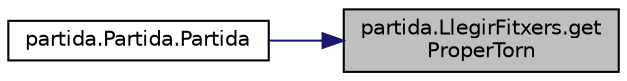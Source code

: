 digraph "partida.LlegirFitxers.getProperTorn"
{
 // LATEX_PDF_SIZE
  edge [fontname="Helvetica",fontsize="10",labelfontname="Helvetica",labelfontsize="10"];
  node [fontname="Helvetica",fontsize="10",shape=record];
  rankdir="RL";
  Node1 [label="partida.LlegirFitxers.get\lProperTorn",height=0.2,width=0.4,color="black", fillcolor="grey75", style="filled", fontcolor="black",tooltip="Jugador que comença el Proper Torn."];
  Node1 -> Node2 [dir="back",color="midnightblue",fontsize="10",style="solid"];
  Node2 [label="partida.Partida.Partida",height=0.2,width=0.4,color="black", fillcolor="white", style="filled",URL="$classpartida_1_1_partida.html#a7c0cbdc23a559384ae5d21a08e4892ad",tooltip="Genera una partida carregada."];
}
